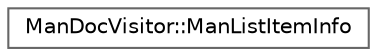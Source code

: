 digraph "Graphical Class Hierarchy"
{
 // INTERACTIVE_SVG=YES
 // LATEX_PDF_SIZE
  bgcolor="transparent";
  edge [fontname=Helvetica,fontsize=10,labelfontname=Helvetica,labelfontsize=10];
  node [fontname=Helvetica,fontsize=10,shape=box,height=0.2,width=0.4];
  rankdir="LR";
  Node0 [id="Node000000",label="ManDocVisitor::ManListItemInfo",height=0.2,width=0.4,color="grey40", fillcolor="white", style="filled",URL="$d9/dca/struct_man_doc_visitor_1_1_man_list_item_info.html",tooltip=" "];
}
